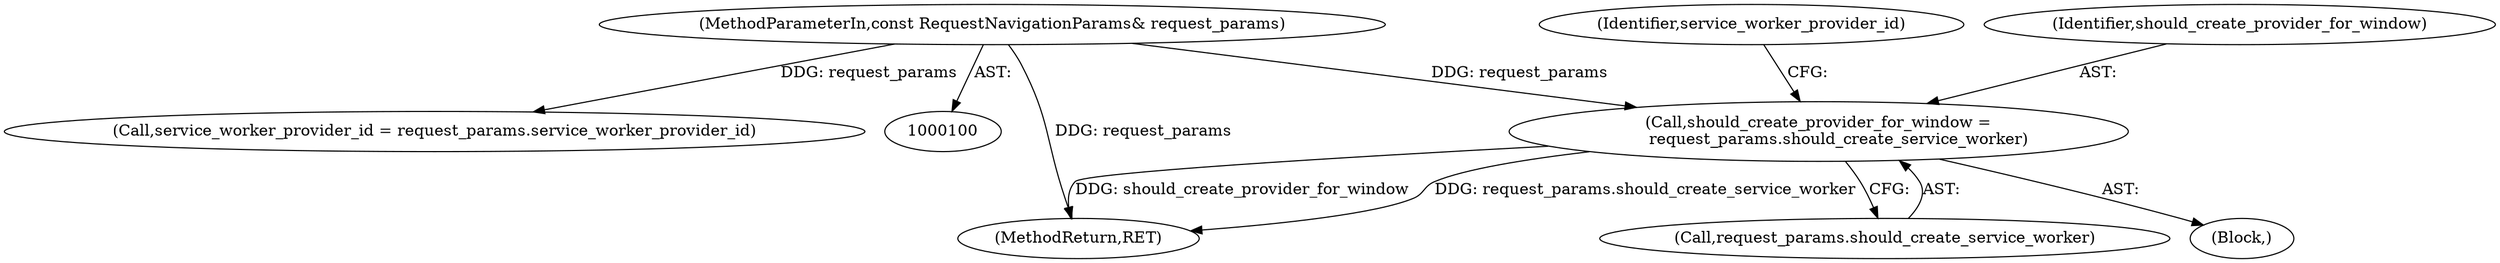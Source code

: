 digraph "0_Chrome_8353baf8d1504dbdd4ad7584ff2466de657521cd@API" {
"1000125" [label="(Call,should_create_provider_for_window =\n        request_params.should_create_service_worker)"];
"1000102" [label="(MethodParameterIn,const RequestNavigationParams& request_params)"];
"1000102" [label="(MethodParameterIn,const RequestNavigationParams& request_params)"];
"1000131" [label="(Identifier,service_worker_provider_id)"];
"1000126" [label="(Identifier,should_create_provider_for_window)"];
"1000201" [label="(MethodReturn,RET)"];
"1000130" [label="(Call,service_worker_provider_id = request_params.service_worker_provider_id)"];
"1000127" [label="(Call,request_params.should_create_service_worker)"];
"1000124" [label="(Block,)"];
"1000125" [label="(Call,should_create_provider_for_window =\n        request_params.should_create_service_worker)"];
"1000125" -> "1000124"  [label="AST: "];
"1000125" -> "1000127"  [label="CFG: "];
"1000126" -> "1000125"  [label="AST: "];
"1000127" -> "1000125"  [label="AST: "];
"1000131" -> "1000125"  [label="CFG: "];
"1000125" -> "1000201"  [label="DDG: request_params.should_create_service_worker"];
"1000125" -> "1000201"  [label="DDG: should_create_provider_for_window"];
"1000102" -> "1000125"  [label="DDG: request_params"];
"1000102" -> "1000100"  [label="AST: "];
"1000102" -> "1000201"  [label="DDG: request_params"];
"1000102" -> "1000130"  [label="DDG: request_params"];
}
